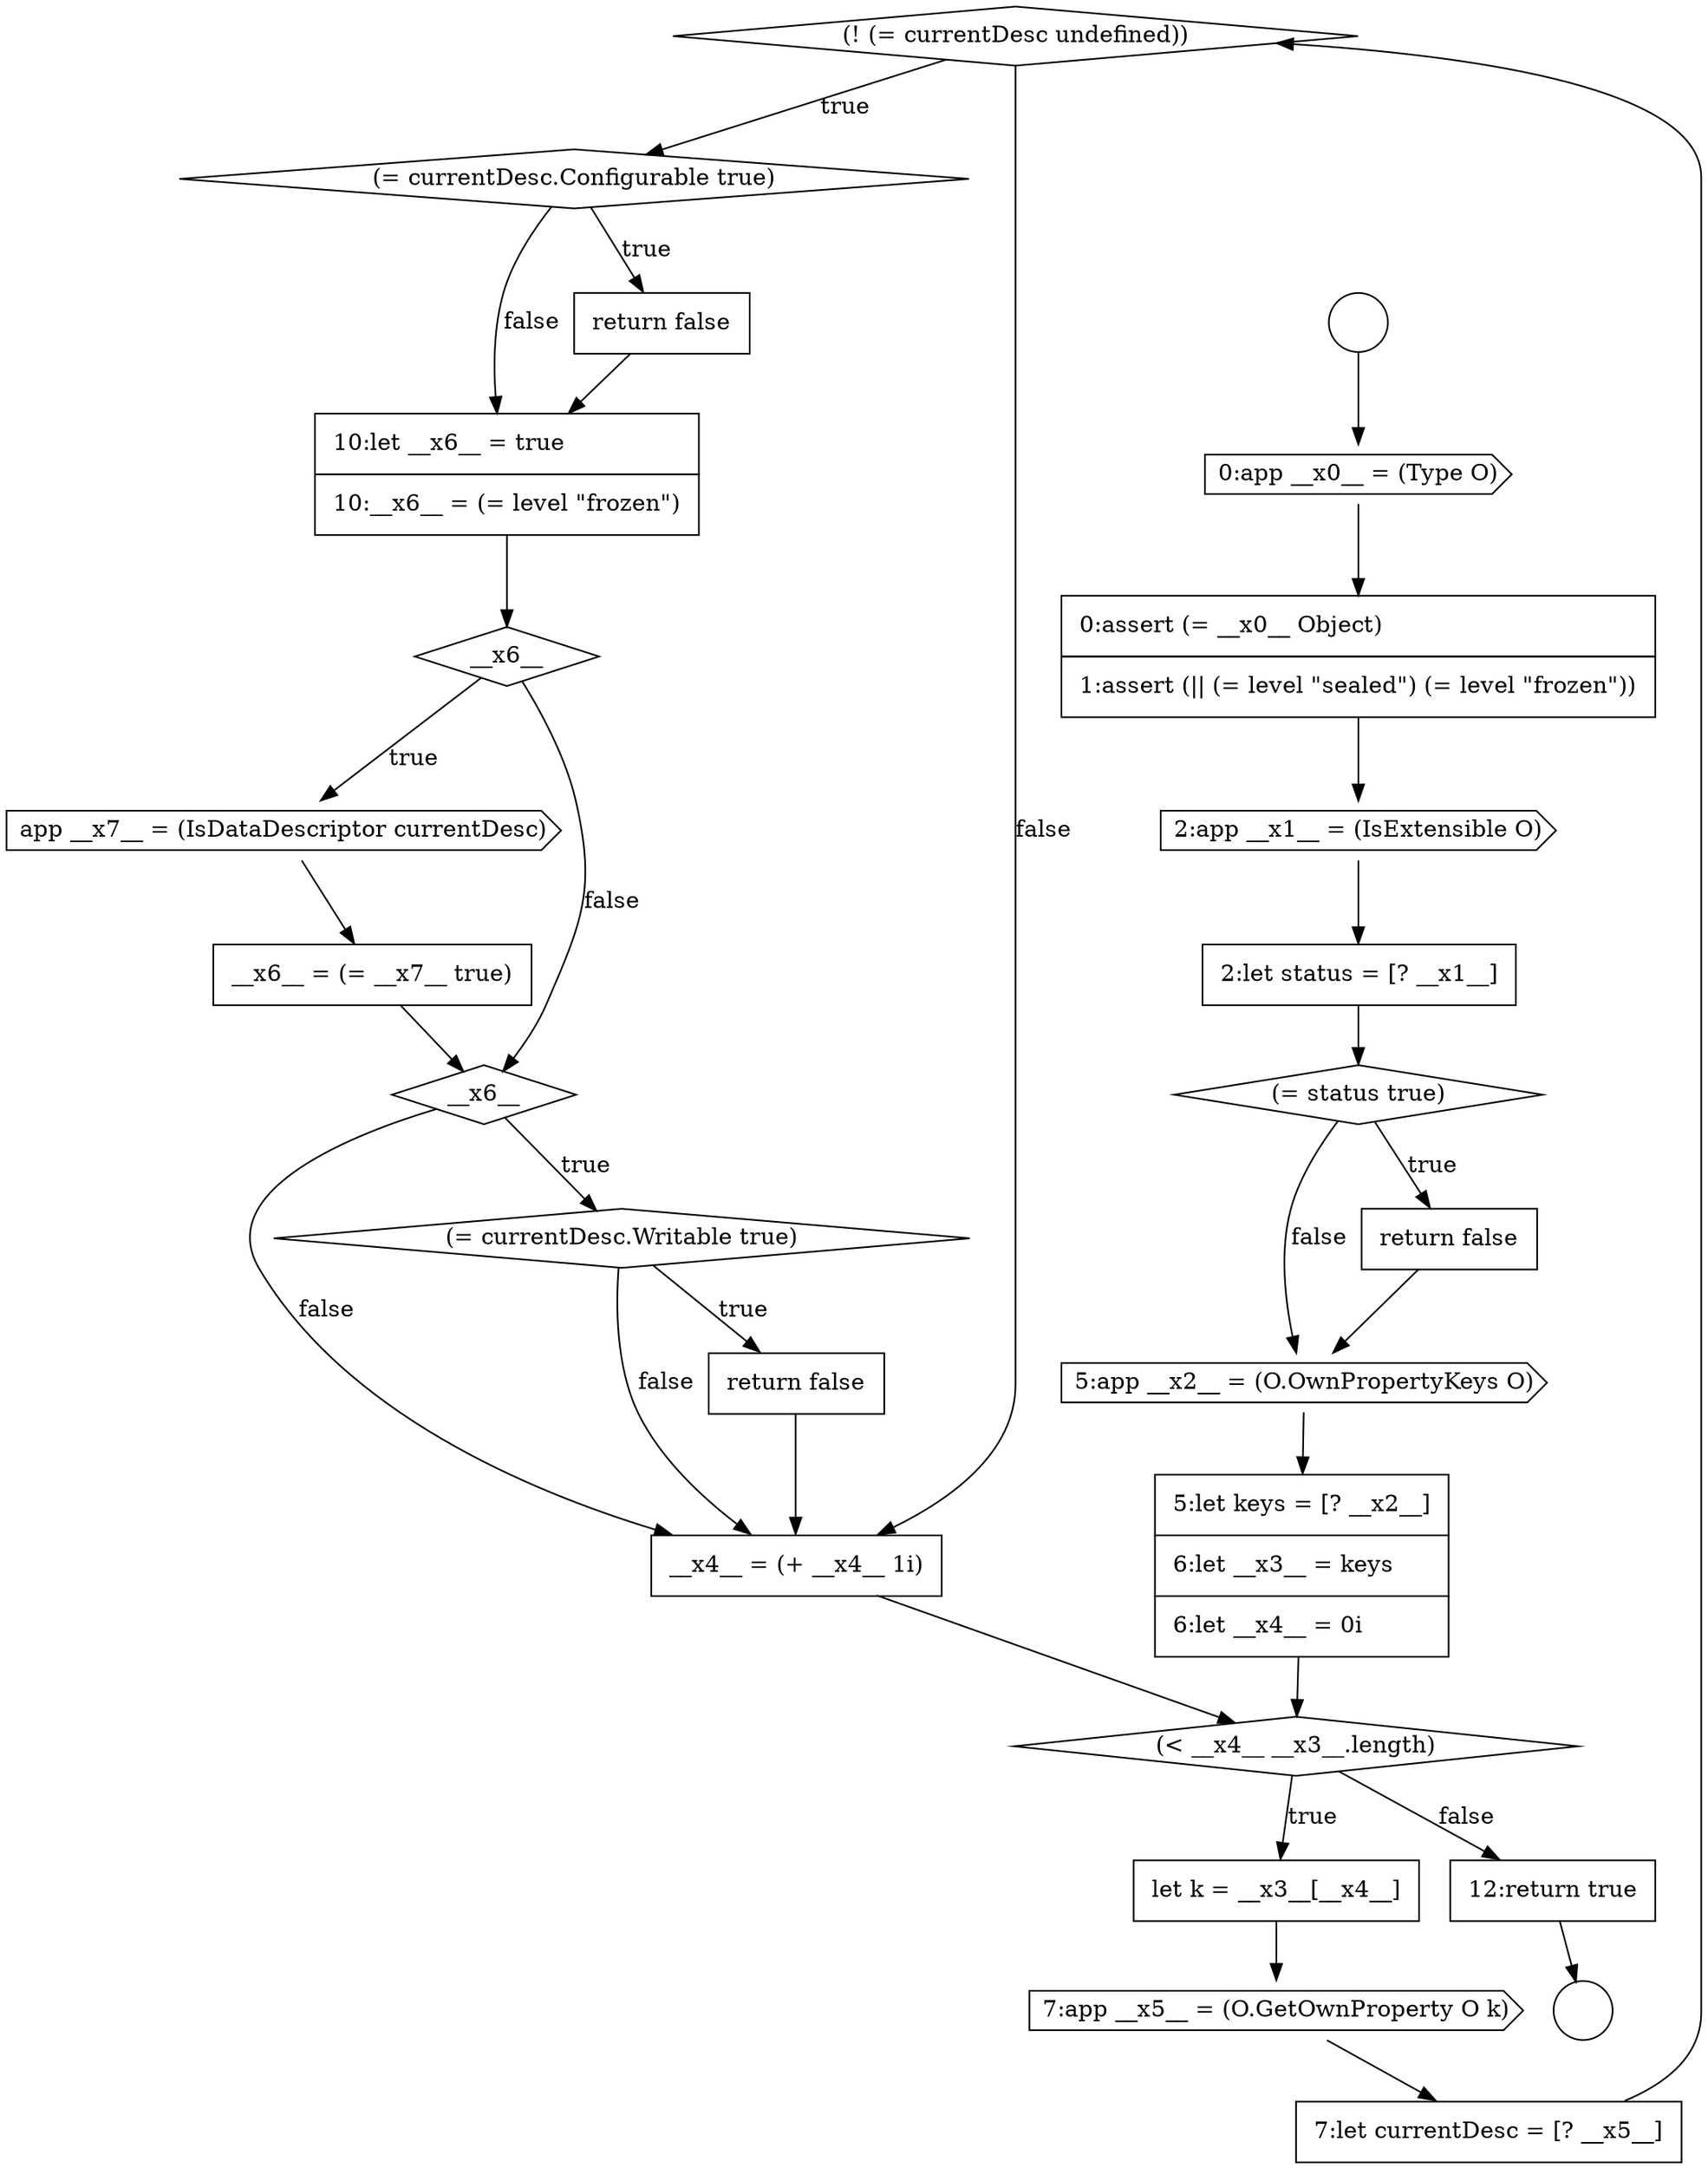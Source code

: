 digraph {
  node829 [shape=diamond, label=<<font color="black">(! (= currentDesc undefined))</font>> color="black" fillcolor="white" style=filled]
  node838 [shape=none, margin=0, label=<<font color="black">
    <table border="0" cellborder="1" cellspacing="0" cellpadding="10">
      <tr><td align="left">return false</td></tr>
    </table>
  </font>> color="black" fillcolor="white" style=filled]
  node817 [shape=cds, label=<<font color="black">0:app __x0__ = (Type O)</font>> color="black" fillcolor="white" style=filled]
  node830 [shape=diamond, label=<<font color="black">(= currentDesc.Configurable true)</font>> color="black" fillcolor="white" style=filled]
  node837 [shape=diamond, label=<<font color="black">(= currentDesc.Writable true)</font>> color="black" fillcolor="white" style=filled]
  node824 [shape=none, margin=0, label=<<font color="black">
    <table border="0" cellborder="1" cellspacing="0" cellpadding="10">
      <tr><td align="left">5:let keys = [? __x2__]</td></tr>
      <tr><td align="left">6:let __x3__ = keys</td></tr>
      <tr><td align="left">6:let __x4__ = 0i</td></tr>
    </table>
  </font>> color="black" fillcolor="white" style=filled]
  node831 [shape=none, margin=0, label=<<font color="black">
    <table border="0" cellborder="1" cellspacing="0" cellpadding="10">
      <tr><td align="left">return false</td></tr>
    </table>
  </font>> color="black" fillcolor="white" style=filled]
  node816 [shape=circle label=" " color="black" fillcolor="white" style=filled]
  node827 [shape=cds, label=<<font color="black">7:app __x5__ = (O.GetOwnProperty O k)</font>> color="black" fillcolor="white" style=filled]
  node840 [shape=none, margin=0, label=<<font color="black">
    <table border="0" cellborder="1" cellspacing="0" cellpadding="10">
      <tr><td align="left">12:return true</td></tr>
    </table>
  </font>> color="black" fillcolor="white" style=filled]
  node832 [shape=none, margin=0, label=<<font color="black">
    <table border="0" cellborder="1" cellspacing="0" cellpadding="10">
      <tr><td align="left">10:let __x6__ = true</td></tr>
      <tr><td align="left">10:__x6__ = (= level &quot;frozen&quot;)</td></tr>
    </table>
  </font>> color="black" fillcolor="white" style=filled]
  node828 [shape=none, margin=0, label=<<font color="black">
    <table border="0" cellborder="1" cellspacing="0" cellpadding="10">
      <tr><td align="left">7:let currentDesc = [? __x5__]</td></tr>
    </table>
  </font>> color="black" fillcolor="white" style=filled]
  node834 [shape=cds, label=<<font color="black">app __x7__ = (IsDataDescriptor currentDesc)</font>> color="black" fillcolor="white" style=filled]
  node821 [shape=diamond, label=<<font color="black">(= status true)</font>> color="black" fillcolor="white" style=filled]
  node825 [shape=diamond, label=<<font color="black">(&lt; __x4__ __x3__.length)</font>> color="black" fillcolor="white" style=filled]
  node820 [shape=none, margin=0, label=<<font color="black">
    <table border="0" cellborder="1" cellspacing="0" cellpadding="10">
      <tr><td align="left">2:let status = [? __x1__]</td></tr>
    </table>
  </font>> color="black" fillcolor="white" style=filled]
  node815 [shape=circle label=" " color="black" fillcolor="white" style=filled]
  node819 [shape=cds, label=<<font color="black">2:app __x1__ = (IsExtensible O)</font>> color="black" fillcolor="white" style=filled]
  node826 [shape=none, margin=0, label=<<font color="black">
    <table border="0" cellborder="1" cellspacing="0" cellpadding="10">
      <tr><td align="left">let k = __x3__[__x4__]</td></tr>
    </table>
  </font>> color="black" fillcolor="white" style=filled]
  node823 [shape=cds, label=<<font color="black">5:app __x2__ = (O.OwnPropertyKeys O)</font>> color="black" fillcolor="white" style=filled]
  node836 [shape=diamond, label=<<font color="black">__x6__</font>> color="black" fillcolor="white" style=filled]
  node833 [shape=diamond, label=<<font color="black">__x6__</font>> color="black" fillcolor="white" style=filled]
  node835 [shape=none, margin=0, label=<<font color="black">
    <table border="0" cellborder="1" cellspacing="0" cellpadding="10">
      <tr><td align="left">__x6__ = (= __x7__ true)</td></tr>
    </table>
  </font>> color="black" fillcolor="white" style=filled]
  node818 [shape=none, margin=0, label=<<font color="black">
    <table border="0" cellborder="1" cellspacing="0" cellpadding="10">
      <tr><td align="left">0:assert (= __x0__ Object)</td></tr>
      <tr><td align="left">1:assert (|| (= level &quot;sealed&quot;) (= level &quot;frozen&quot;))</td></tr>
    </table>
  </font>> color="black" fillcolor="white" style=filled]
  node839 [shape=none, margin=0, label=<<font color="black">
    <table border="0" cellborder="1" cellspacing="0" cellpadding="10">
      <tr><td align="left">__x4__ = (+ __x4__ 1i)</td></tr>
    </table>
  </font>> color="black" fillcolor="white" style=filled]
  node822 [shape=none, margin=0, label=<<font color="black">
    <table border="0" cellborder="1" cellspacing="0" cellpadding="10">
      <tr><td align="left">return false</td></tr>
    </table>
  </font>> color="black" fillcolor="white" style=filled]
  node833 -> node834 [label=<<font color="black">true</font>> color="black"]
  node833 -> node836 [label=<<font color="black">false</font>> color="black"]
  node825 -> node826 [label=<<font color="black">true</font>> color="black"]
  node825 -> node840 [label=<<font color="black">false</font>> color="black"]
  node818 -> node819 [ color="black"]
  node822 -> node823 [ color="black"]
  node840 -> node816 [ color="black"]
  node827 -> node828 [ color="black"]
  node831 -> node832 [ color="black"]
  node835 -> node836 [ color="black"]
  node815 -> node817 [ color="black"]
  node817 -> node818 [ color="black"]
  node839 -> node825 [ color="black"]
  node836 -> node837 [label=<<font color="black">true</font>> color="black"]
  node836 -> node839 [label=<<font color="black">false</font>> color="black"]
  node829 -> node830 [label=<<font color="black">true</font>> color="black"]
  node829 -> node839 [label=<<font color="black">false</font>> color="black"]
  node824 -> node825 [ color="black"]
  node830 -> node831 [label=<<font color="black">true</font>> color="black"]
  node830 -> node832 [label=<<font color="black">false</font>> color="black"]
  node828 -> node829 [ color="black"]
  node820 -> node821 [ color="black"]
  node832 -> node833 [ color="black"]
  node838 -> node839 [ color="black"]
  node834 -> node835 [ color="black"]
  node826 -> node827 [ color="black"]
  node823 -> node824 [ color="black"]
  node821 -> node822 [label=<<font color="black">true</font>> color="black"]
  node821 -> node823 [label=<<font color="black">false</font>> color="black"]
  node837 -> node838 [label=<<font color="black">true</font>> color="black"]
  node837 -> node839 [label=<<font color="black">false</font>> color="black"]
  node819 -> node820 [ color="black"]
}

